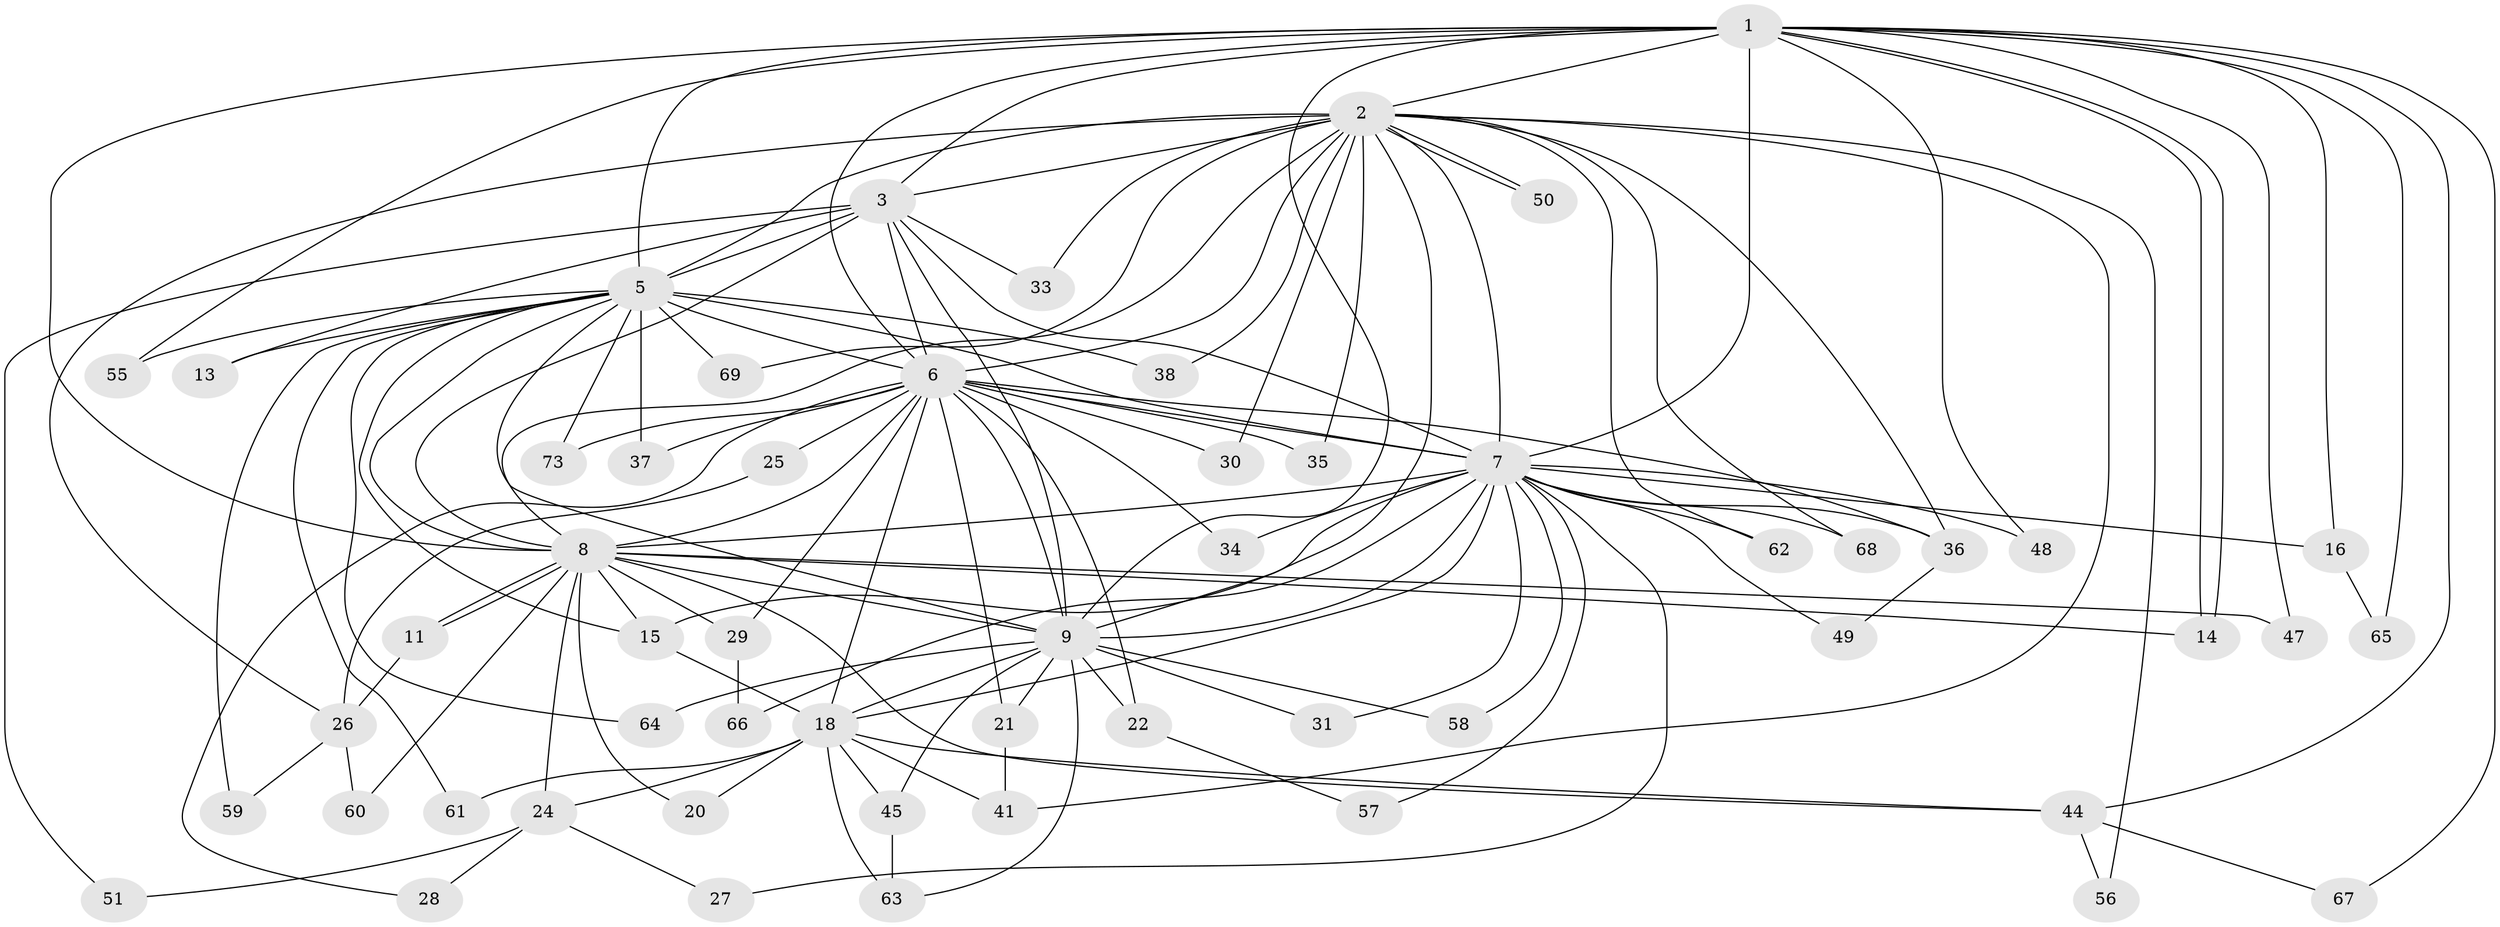 // Generated by graph-tools (version 1.1) at 2025/23/03/03/25 07:23:36]
// undirected, 55 vertices, 130 edges
graph export_dot {
graph [start="1"]
  node [color=gray90,style=filled];
  1 [super="+32"];
  2 [super="+4"];
  3 [super="+12"];
  5 [super="+39"];
  6 [super="+10"];
  7 [super="+23"];
  8 [super="+71"];
  9 [super="+46"];
  11;
  13;
  14;
  15 [super="+17"];
  16;
  18 [super="+19"];
  20;
  21 [super="+53"];
  22 [super="+42"];
  24;
  25;
  26 [super="+40"];
  27;
  28;
  29;
  30;
  31;
  33;
  34;
  35 [super="+52"];
  36 [super="+43"];
  37 [super="+72"];
  38;
  41;
  44 [super="+54"];
  45;
  47;
  48;
  49;
  50;
  51;
  55;
  56;
  57;
  58;
  59;
  60;
  61;
  62;
  63 [super="+70"];
  64;
  65;
  66;
  67;
  68;
  69;
  73;
  1 -- 2 [weight=2];
  1 -- 3;
  1 -- 5;
  1 -- 6 [weight=2];
  1 -- 7 [weight=2];
  1 -- 8;
  1 -- 9;
  1 -- 14;
  1 -- 14;
  1 -- 16;
  1 -- 44;
  1 -- 47;
  1 -- 48;
  1 -- 55;
  1 -- 65;
  1 -- 67;
  2 -- 3 [weight=2];
  2 -- 5 [weight=2];
  2 -- 6 [weight=4];
  2 -- 7 [weight=2];
  2 -- 8 [weight=2];
  2 -- 9 [weight=3];
  2 -- 30;
  2 -- 35;
  2 -- 50;
  2 -- 50;
  2 -- 68;
  2 -- 69;
  2 -- 26;
  2 -- 33;
  2 -- 38;
  2 -- 41;
  2 -- 56;
  2 -- 62;
  2 -- 36;
  3 -- 5;
  3 -- 6 [weight=3];
  3 -- 7;
  3 -- 8;
  3 -- 9;
  3 -- 13;
  3 -- 51;
  3 -- 33;
  5 -- 6 [weight=2];
  5 -- 7 [weight=2];
  5 -- 8;
  5 -- 9;
  5 -- 13;
  5 -- 37 [weight=2];
  5 -- 38;
  5 -- 55;
  5 -- 59;
  5 -- 61;
  5 -- 64;
  5 -- 69;
  5 -- 73;
  5 -- 15;
  6 -- 7 [weight=2];
  6 -- 8 [weight=2];
  6 -- 9 [weight=2];
  6 -- 21;
  6 -- 22;
  6 -- 25 [weight=2];
  6 -- 29;
  6 -- 30;
  6 -- 35 [weight=2];
  6 -- 37;
  6 -- 18;
  6 -- 34;
  6 -- 36;
  6 -- 73;
  6 -- 28;
  7 -- 8;
  7 -- 9;
  7 -- 15;
  7 -- 16;
  7 -- 31;
  7 -- 36;
  7 -- 48;
  7 -- 62;
  7 -- 66;
  7 -- 68;
  7 -- 49;
  7 -- 18;
  7 -- 34;
  7 -- 57;
  7 -- 58;
  7 -- 27;
  8 -- 9;
  8 -- 11;
  8 -- 11;
  8 -- 15;
  8 -- 20;
  8 -- 24;
  8 -- 29;
  8 -- 44;
  8 -- 47;
  8 -- 60;
  8 -- 14;
  9 -- 18;
  9 -- 21;
  9 -- 22 [weight=2];
  9 -- 31;
  9 -- 45;
  9 -- 58;
  9 -- 63;
  9 -- 64;
  11 -- 26;
  15 -- 18;
  16 -- 65;
  18 -- 20;
  18 -- 24;
  18 -- 41;
  18 -- 45;
  18 -- 61;
  18 -- 63;
  18 -- 44;
  21 -- 41;
  22 -- 57;
  24 -- 27;
  24 -- 28;
  24 -- 51;
  25 -- 26;
  26 -- 59;
  26 -- 60;
  29 -- 66;
  36 -- 49;
  44 -- 56;
  44 -- 67;
  45 -- 63;
}
